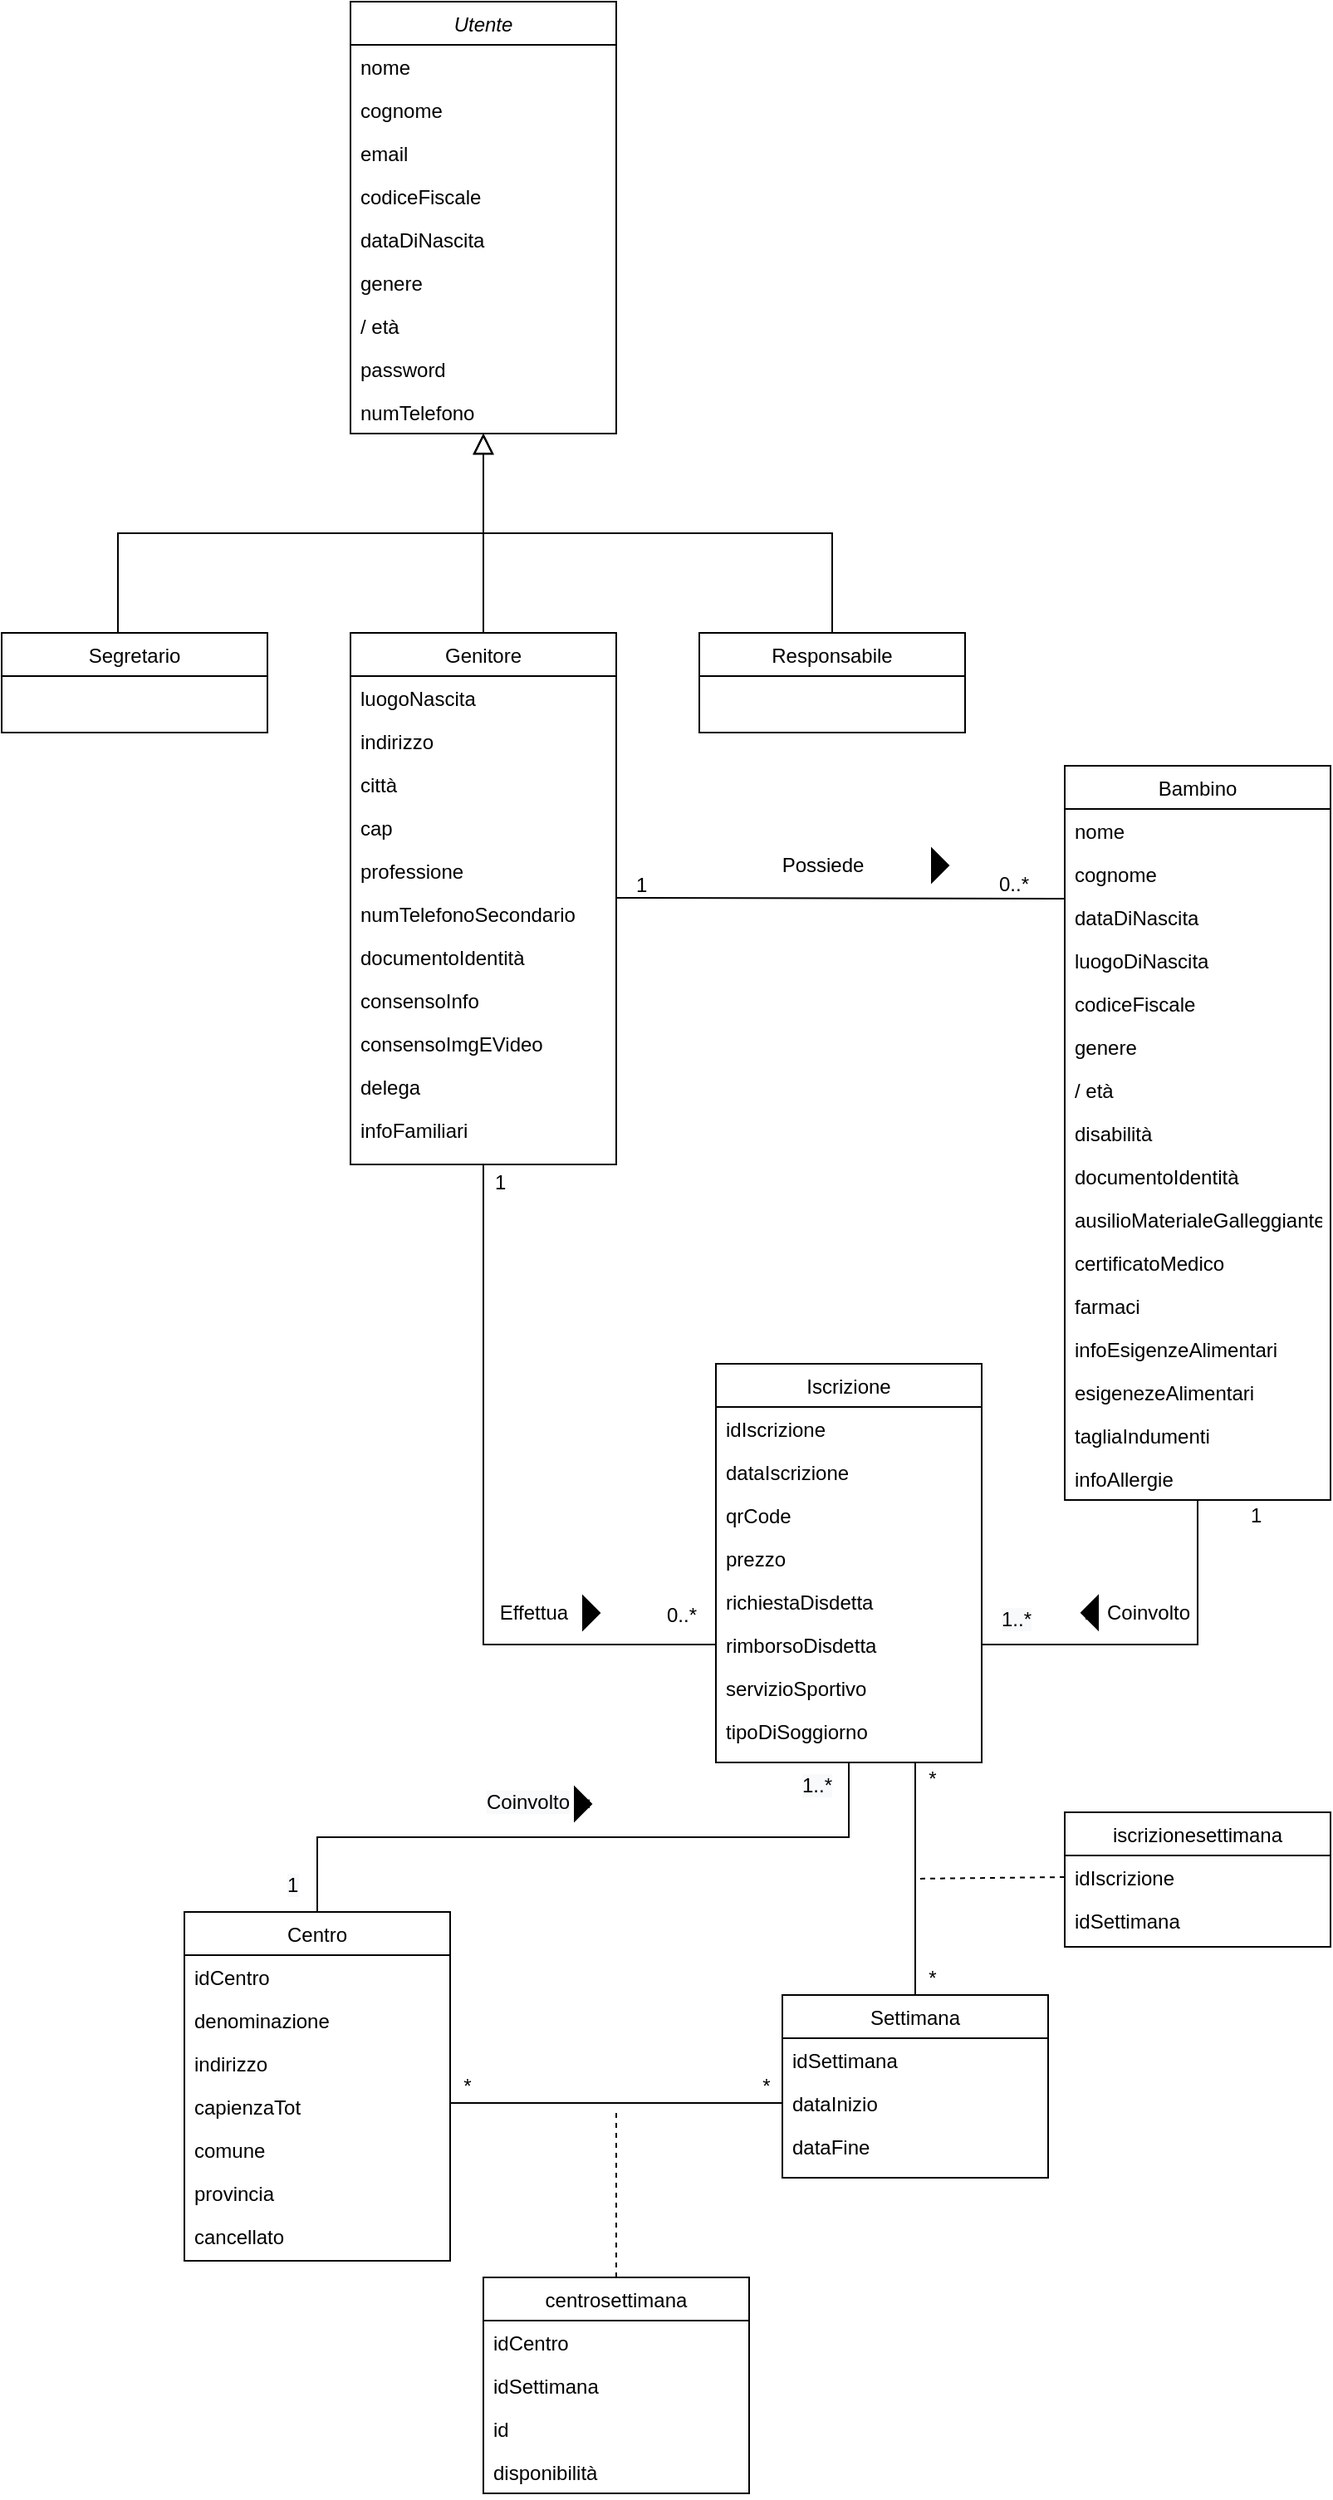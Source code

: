 <mxfile version="20.0.1" type="device"><diagram id="C5RBs43oDa-KdzZeNtuy" name="Page-1"><mxGraphModel dx="2043" dy="1778" grid="1" gridSize="10" guides="1" tooltips="1" connect="1" arrows="1" fold="1" page="1" pageScale="1" pageWidth="827" pageHeight="1169" math="0" shadow="0"><root><mxCell id="WIyWlLk6GJQsqaUBKTNV-0"/><mxCell id="WIyWlLk6GJQsqaUBKTNV-1" parent="WIyWlLk6GJQsqaUBKTNV-0"/><mxCell id="zkfFHV4jXpPFQw0GAbJ--0" value="Utente" style="swimlane;fontStyle=2;align=center;verticalAlign=top;childLayout=stackLayout;horizontal=1;startSize=26;horizontalStack=0;resizeParent=1;resizeLast=0;collapsible=1;marginBottom=0;rounded=0;shadow=0;strokeWidth=1;" parent="WIyWlLk6GJQsqaUBKTNV-1" vertex="1"><mxGeometry x="-600" y="-1150" width="160" height="260" as="geometry"><mxRectangle x="230" y="140" width="160" height="26" as="alternateBounds"/></mxGeometry></mxCell><mxCell id="zkfFHV4jXpPFQw0GAbJ--1" value="nome" style="text;align=left;verticalAlign=top;spacingLeft=4;spacingRight=4;overflow=hidden;rotatable=0;points=[[0,0.5],[1,0.5]];portConstraint=eastwest;" parent="zkfFHV4jXpPFQw0GAbJ--0" vertex="1"><mxGeometry y="26" width="160" height="26" as="geometry"/></mxCell><mxCell id="zkfFHV4jXpPFQw0GAbJ--2" value="cognome" style="text;align=left;verticalAlign=top;spacingLeft=4;spacingRight=4;overflow=hidden;rotatable=0;points=[[0,0.5],[1,0.5]];portConstraint=eastwest;rounded=0;shadow=0;html=0;" parent="zkfFHV4jXpPFQw0GAbJ--0" vertex="1"><mxGeometry y="52" width="160" height="26" as="geometry"/></mxCell><mxCell id="zkfFHV4jXpPFQw0GAbJ--3" value="email" style="text;align=left;verticalAlign=top;spacingLeft=4;spacingRight=4;overflow=hidden;rotatable=0;points=[[0,0.5],[1,0.5]];portConstraint=eastwest;rounded=0;shadow=0;html=0;" parent="zkfFHV4jXpPFQw0GAbJ--0" vertex="1"><mxGeometry y="78" width="160" height="26" as="geometry"/></mxCell><mxCell id="h6ax_-dcWRVt44rtGStO-0" value="codiceFiscale" style="text;align=left;verticalAlign=top;spacingLeft=4;spacingRight=4;overflow=hidden;rotatable=0;points=[[0,0.5],[1,0.5]];portConstraint=eastwest;rounded=0;shadow=0;html=0;" vertex="1" parent="zkfFHV4jXpPFQw0GAbJ--0"><mxGeometry y="104" width="160" height="26" as="geometry"/></mxCell><mxCell id="h6ax_-dcWRVt44rtGStO-1" value="dataDiNascita" style="text;align=left;verticalAlign=top;spacingLeft=4;spacingRight=4;overflow=hidden;rotatable=0;points=[[0,0.5],[1,0.5]];portConstraint=eastwest;rounded=0;shadow=0;html=0;" vertex="1" parent="zkfFHV4jXpPFQw0GAbJ--0"><mxGeometry y="130" width="160" height="26" as="geometry"/></mxCell><mxCell id="h6ax_-dcWRVt44rtGStO-2" value="genere" style="text;align=left;verticalAlign=top;spacingLeft=4;spacingRight=4;overflow=hidden;rotatable=0;points=[[0,0.5],[1,0.5]];portConstraint=eastwest;rounded=0;shadow=0;html=0;" vertex="1" parent="zkfFHV4jXpPFQw0GAbJ--0"><mxGeometry y="156" width="160" height="26" as="geometry"/></mxCell><mxCell id="h6ax_-dcWRVt44rtGStO-3" value="/ età" style="text;align=left;verticalAlign=top;spacingLeft=4;spacingRight=4;overflow=hidden;rotatable=0;points=[[0,0.5],[1,0.5]];portConstraint=eastwest;rounded=0;shadow=0;html=0;" vertex="1" parent="zkfFHV4jXpPFQw0GAbJ--0"><mxGeometry y="182" width="160" height="26" as="geometry"/></mxCell><mxCell id="h6ax_-dcWRVt44rtGStO-4" value="password" style="text;align=left;verticalAlign=top;spacingLeft=4;spacingRight=4;overflow=hidden;rotatable=0;points=[[0,0.5],[1,0.5]];portConstraint=eastwest;rounded=0;shadow=0;html=0;" vertex="1" parent="zkfFHV4jXpPFQw0GAbJ--0"><mxGeometry y="208" width="160" height="26" as="geometry"/></mxCell><mxCell id="h6ax_-dcWRVt44rtGStO-5" value="numTelefono" style="text;align=left;verticalAlign=top;spacingLeft=4;spacingRight=4;overflow=hidden;rotatable=0;points=[[0,0.5],[1,0.5]];portConstraint=eastwest;rounded=0;shadow=0;html=0;" vertex="1" parent="zkfFHV4jXpPFQw0GAbJ--0"><mxGeometry y="234" width="160" height="26" as="geometry"/></mxCell><mxCell id="zkfFHV4jXpPFQw0GAbJ--6" value="Genitore" style="swimlane;fontStyle=0;align=center;verticalAlign=top;childLayout=stackLayout;horizontal=1;startSize=26;horizontalStack=0;resizeParent=1;resizeLast=0;collapsible=1;marginBottom=0;rounded=0;shadow=0;strokeWidth=1;" parent="WIyWlLk6GJQsqaUBKTNV-1" vertex="1"><mxGeometry x="-600" y="-770" width="160" height="320" as="geometry"><mxRectangle x="130" y="380" width="160" height="26" as="alternateBounds"/></mxGeometry></mxCell><mxCell id="zkfFHV4jXpPFQw0GAbJ--7" value="luogoNascita" style="text;align=left;verticalAlign=top;spacingLeft=4;spacingRight=4;overflow=hidden;rotatable=0;points=[[0,0.5],[1,0.5]];portConstraint=eastwest;" parent="zkfFHV4jXpPFQw0GAbJ--6" vertex="1"><mxGeometry y="26" width="160" height="26" as="geometry"/></mxCell><mxCell id="zkfFHV4jXpPFQw0GAbJ--8" value="indirizzo" style="text;align=left;verticalAlign=top;spacingLeft=4;spacingRight=4;overflow=hidden;rotatable=0;points=[[0,0.5],[1,0.5]];portConstraint=eastwest;rounded=0;shadow=0;html=0;" parent="zkfFHV4jXpPFQw0GAbJ--6" vertex="1"><mxGeometry y="52" width="160" height="26" as="geometry"/></mxCell><mxCell id="h6ax_-dcWRVt44rtGStO-10" value="città" style="text;align=left;verticalAlign=top;spacingLeft=4;spacingRight=4;overflow=hidden;rotatable=0;points=[[0,0.5],[1,0.5]];portConstraint=eastwest;rounded=0;shadow=0;html=0;" vertex="1" parent="zkfFHV4jXpPFQw0GAbJ--6"><mxGeometry y="78" width="160" height="26" as="geometry"/></mxCell><mxCell id="h6ax_-dcWRVt44rtGStO-12" value="cap" style="text;align=left;verticalAlign=top;spacingLeft=4;spacingRight=4;overflow=hidden;rotatable=0;points=[[0,0.5],[1,0.5]];portConstraint=eastwest;rounded=0;shadow=0;html=0;" vertex="1" parent="zkfFHV4jXpPFQw0GAbJ--6"><mxGeometry y="104" width="160" height="26" as="geometry"/></mxCell><mxCell id="h6ax_-dcWRVt44rtGStO-13" value="professione" style="text;align=left;verticalAlign=top;spacingLeft=4;spacingRight=4;overflow=hidden;rotatable=0;points=[[0,0.5],[1,0.5]];portConstraint=eastwest;rounded=0;shadow=0;html=0;" vertex="1" parent="zkfFHV4jXpPFQw0GAbJ--6"><mxGeometry y="130" width="160" height="26" as="geometry"/></mxCell><mxCell id="h6ax_-dcWRVt44rtGStO-14" value="numTelefonoSecondario" style="text;align=left;verticalAlign=top;spacingLeft=4;spacingRight=4;overflow=hidden;rotatable=0;points=[[0,0.5],[1,0.5]];portConstraint=eastwest;rounded=0;shadow=0;html=0;" vertex="1" parent="zkfFHV4jXpPFQw0GAbJ--6"><mxGeometry y="156" width="160" height="26" as="geometry"/></mxCell><mxCell id="h6ax_-dcWRVt44rtGStO-15" value="documentoIdentità" style="text;align=left;verticalAlign=top;spacingLeft=4;spacingRight=4;overflow=hidden;rotatable=0;points=[[0,0.5],[1,0.5]];portConstraint=eastwest;rounded=0;shadow=0;html=0;" vertex="1" parent="zkfFHV4jXpPFQw0GAbJ--6"><mxGeometry y="182" width="160" height="26" as="geometry"/></mxCell><mxCell id="h6ax_-dcWRVt44rtGStO-16" value="consensoInfo" style="text;align=left;verticalAlign=top;spacingLeft=4;spacingRight=4;overflow=hidden;rotatable=0;points=[[0,0.5],[1,0.5]];portConstraint=eastwest;rounded=0;shadow=0;html=0;" vertex="1" parent="zkfFHV4jXpPFQw0GAbJ--6"><mxGeometry y="208" width="160" height="26" as="geometry"/></mxCell><mxCell id="h6ax_-dcWRVt44rtGStO-17" value="consensoImgEVideo" style="text;align=left;verticalAlign=top;spacingLeft=4;spacingRight=4;overflow=hidden;rotatable=0;points=[[0,0.5],[1,0.5]];portConstraint=eastwest;rounded=0;shadow=0;html=0;" vertex="1" parent="zkfFHV4jXpPFQw0GAbJ--6"><mxGeometry y="234" width="160" height="26" as="geometry"/></mxCell><mxCell id="h6ax_-dcWRVt44rtGStO-18" value="delega&#10;" style="text;align=left;verticalAlign=top;spacingLeft=4;spacingRight=4;overflow=hidden;rotatable=0;points=[[0,0.5],[1,0.5]];portConstraint=eastwest;rounded=0;shadow=0;html=0;" vertex="1" parent="zkfFHV4jXpPFQw0GAbJ--6"><mxGeometry y="260" width="160" height="26" as="geometry"/></mxCell><mxCell id="h6ax_-dcWRVt44rtGStO-19" value="infoFamiliari" style="text;align=left;verticalAlign=top;spacingLeft=4;spacingRight=4;overflow=hidden;rotatable=0;points=[[0,0.5],[1,0.5]];portConstraint=eastwest;rounded=0;shadow=0;html=0;" vertex="1" parent="zkfFHV4jXpPFQw0GAbJ--6"><mxGeometry y="286" width="160" height="26" as="geometry"/></mxCell><mxCell id="zkfFHV4jXpPFQw0GAbJ--12" value="" style="endArrow=block;endSize=10;endFill=0;shadow=0;strokeWidth=1;rounded=0;edgeStyle=elbowEdgeStyle;elbow=vertical;" parent="WIyWlLk6GJQsqaUBKTNV-1" source="zkfFHV4jXpPFQw0GAbJ--6" target="zkfFHV4jXpPFQw0GAbJ--0" edge="1"><mxGeometry width="160" relative="1" as="geometry"><mxPoint x="-520" y="-927" as="sourcePoint"/><mxPoint x="-520" y="-927" as="targetPoint"/></mxGeometry></mxCell><mxCell id="zkfFHV4jXpPFQw0GAbJ--13" value="Responsabile" style="swimlane;fontStyle=0;align=center;verticalAlign=top;childLayout=stackLayout;horizontal=1;startSize=26;horizontalStack=0;resizeParent=1;resizeLast=0;collapsible=1;marginBottom=0;rounded=0;shadow=0;strokeWidth=1;" parent="WIyWlLk6GJQsqaUBKTNV-1" vertex="1"><mxGeometry x="-390" y="-770" width="160" height="60" as="geometry"><mxRectangle x="340" y="380" width="170" height="26" as="alternateBounds"/></mxGeometry></mxCell><mxCell id="zkfFHV4jXpPFQw0GAbJ--16" value="" style="endArrow=block;endSize=10;endFill=0;shadow=0;strokeWidth=1;rounded=0;edgeStyle=elbowEdgeStyle;elbow=vertical;" parent="WIyWlLk6GJQsqaUBKTNV-1" source="zkfFHV4jXpPFQw0GAbJ--13" target="zkfFHV4jXpPFQw0GAbJ--0" edge="1"><mxGeometry width="160" relative="1" as="geometry"><mxPoint x="-510" y="-757" as="sourcePoint"/><mxPoint x="-410" y="-859" as="targetPoint"/></mxGeometry></mxCell><mxCell id="h6ax_-dcWRVt44rtGStO-6" value="Segretario" style="swimlane;fontStyle=0;align=center;verticalAlign=top;childLayout=stackLayout;horizontal=1;startSize=26;horizontalStack=0;resizeParent=1;resizeLast=0;collapsible=1;marginBottom=0;rounded=0;shadow=0;strokeWidth=1;" vertex="1" parent="WIyWlLk6GJQsqaUBKTNV-1"><mxGeometry x="-810" y="-770" width="160" height="60" as="geometry"><mxRectangle x="340" y="380" width="170" height="26" as="alternateBounds"/></mxGeometry></mxCell><mxCell id="h6ax_-dcWRVt44rtGStO-9" value="" style="endArrow=block;endSize=10;endFill=0;shadow=0;strokeWidth=1;rounded=0;edgeStyle=elbowEdgeStyle;elbow=vertical;" edge="1" parent="WIyWlLk6GJQsqaUBKTNV-1"><mxGeometry width="160" relative="1" as="geometry"><mxPoint x="-740" y="-770" as="sourcePoint"/><mxPoint x="-520" y="-890" as="targetPoint"/></mxGeometry></mxCell><mxCell id="h6ax_-dcWRVt44rtGStO-20" value="Bambino" style="swimlane;fontStyle=0;align=center;verticalAlign=top;childLayout=stackLayout;horizontal=1;startSize=26;horizontalStack=0;resizeParent=1;resizeLast=0;collapsible=1;marginBottom=0;rounded=0;shadow=0;strokeWidth=1;" vertex="1" parent="WIyWlLk6GJQsqaUBKTNV-1"><mxGeometry x="-170" y="-690" width="160" height="442" as="geometry"><mxRectangle x="600" y="440" width="160" height="26" as="alternateBounds"/></mxGeometry></mxCell><mxCell id="h6ax_-dcWRVt44rtGStO-21" value="nome" style="text;align=left;verticalAlign=top;spacingLeft=4;spacingRight=4;overflow=hidden;rotatable=0;points=[[0,0.5],[1,0.5]];portConstraint=eastwest;" vertex="1" parent="h6ax_-dcWRVt44rtGStO-20"><mxGeometry y="26" width="160" height="26" as="geometry"/></mxCell><mxCell id="h6ax_-dcWRVt44rtGStO-22" value="cognome" style="text;align=left;verticalAlign=top;spacingLeft=4;spacingRight=4;overflow=hidden;rotatable=0;points=[[0,0.5],[1,0.5]];portConstraint=eastwest;rounded=0;shadow=0;html=0;" vertex="1" parent="h6ax_-dcWRVt44rtGStO-20"><mxGeometry y="52" width="160" height="26" as="geometry"/></mxCell><mxCell id="h6ax_-dcWRVt44rtGStO-23" value="dataDiNascita" style="text;align=left;verticalAlign=top;spacingLeft=4;spacingRight=4;overflow=hidden;rotatable=0;points=[[0,0.5],[1,0.5]];portConstraint=eastwest;rounded=0;shadow=0;html=0;" vertex="1" parent="h6ax_-dcWRVt44rtGStO-20"><mxGeometry y="78" width="160" height="26" as="geometry"/></mxCell><mxCell id="h6ax_-dcWRVt44rtGStO-24" value="luogoDiNascita" style="text;align=left;verticalAlign=top;spacingLeft=4;spacingRight=4;overflow=hidden;rotatable=0;points=[[0,0.5],[1,0.5]];portConstraint=eastwest;rounded=0;shadow=0;html=0;" vertex="1" parent="h6ax_-dcWRVt44rtGStO-20"><mxGeometry y="104" width="160" height="26" as="geometry"/></mxCell><mxCell id="h6ax_-dcWRVt44rtGStO-25" value="codiceFiscale" style="text;align=left;verticalAlign=top;spacingLeft=4;spacingRight=4;overflow=hidden;rotatable=0;points=[[0,0.5],[1,0.5]];portConstraint=eastwest;rounded=0;shadow=0;html=0;" vertex="1" parent="h6ax_-dcWRVt44rtGStO-20"><mxGeometry y="130" width="160" height="26" as="geometry"/></mxCell><mxCell id="h6ax_-dcWRVt44rtGStO-26" value="genere" style="text;align=left;verticalAlign=top;spacingLeft=4;spacingRight=4;overflow=hidden;rotatable=0;points=[[0,0.5],[1,0.5]];portConstraint=eastwest;rounded=0;shadow=0;html=0;" vertex="1" parent="h6ax_-dcWRVt44rtGStO-20"><mxGeometry y="156" width="160" height="26" as="geometry"/></mxCell><mxCell id="h6ax_-dcWRVt44rtGStO-27" value="/ età" style="text;align=left;verticalAlign=top;spacingLeft=4;spacingRight=4;overflow=hidden;rotatable=0;points=[[0,0.5],[1,0.5]];portConstraint=eastwest;rounded=0;shadow=0;html=0;" vertex="1" parent="h6ax_-dcWRVt44rtGStO-20"><mxGeometry y="182" width="160" height="26" as="geometry"/></mxCell><mxCell id="h6ax_-dcWRVt44rtGStO-28" value="disabilità" style="text;align=left;verticalAlign=top;spacingLeft=4;spacingRight=4;overflow=hidden;rotatable=0;points=[[0,0.5],[1,0.5]];portConstraint=eastwest;rounded=0;shadow=0;html=0;" vertex="1" parent="h6ax_-dcWRVt44rtGStO-20"><mxGeometry y="208" width="160" height="26" as="geometry"/></mxCell><mxCell id="h6ax_-dcWRVt44rtGStO-29" value="documentoIdentità" style="text;align=left;verticalAlign=top;spacingLeft=4;spacingRight=4;overflow=hidden;rotatable=0;points=[[0,0.5],[1,0.5]];portConstraint=eastwest;rounded=0;shadow=0;html=0;" vertex="1" parent="h6ax_-dcWRVt44rtGStO-20"><mxGeometry y="234" width="160" height="26" as="geometry"/></mxCell><mxCell id="h6ax_-dcWRVt44rtGStO-30" value="ausilioMaterialeGalleggiante" style="text;align=left;verticalAlign=top;spacingLeft=4;spacingRight=4;overflow=hidden;rotatable=0;points=[[0,0.5],[1,0.5]];portConstraint=eastwest;rounded=0;shadow=0;html=0;" vertex="1" parent="h6ax_-dcWRVt44rtGStO-20"><mxGeometry y="260" width="160" height="26" as="geometry"/></mxCell><mxCell id="h6ax_-dcWRVt44rtGStO-31" value="certificatoMedico" style="text;align=left;verticalAlign=top;spacingLeft=4;spacingRight=4;overflow=hidden;rotatable=0;points=[[0,0.5],[1,0.5]];portConstraint=eastwest;rounded=0;shadow=0;html=0;" vertex="1" parent="h6ax_-dcWRVt44rtGStO-20"><mxGeometry y="286" width="160" height="26" as="geometry"/></mxCell><mxCell id="h6ax_-dcWRVt44rtGStO-38" value="farmaci" style="text;align=left;verticalAlign=top;spacingLeft=4;spacingRight=4;overflow=hidden;rotatable=0;points=[[0,0.5],[1,0.5]];portConstraint=eastwest;rounded=0;shadow=0;html=0;" vertex="1" parent="h6ax_-dcWRVt44rtGStO-20"><mxGeometry y="312" width="160" height="26" as="geometry"/></mxCell><mxCell id="h6ax_-dcWRVt44rtGStO-40" value="infoEsigenzeAlimentari" style="text;align=left;verticalAlign=top;spacingLeft=4;spacingRight=4;overflow=hidden;rotatable=0;points=[[0,0.5],[1,0.5]];portConstraint=eastwest;rounded=0;shadow=0;html=0;" vertex="1" parent="h6ax_-dcWRVt44rtGStO-20"><mxGeometry y="338" width="160" height="26" as="geometry"/></mxCell><mxCell id="h6ax_-dcWRVt44rtGStO-41" value="esigenezeAlimentari" style="text;align=left;verticalAlign=top;spacingLeft=4;spacingRight=4;overflow=hidden;rotatable=0;points=[[0,0.5],[1,0.5]];portConstraint=eastwest;rounded=0;shadow=0;html=0;" vertex="1" parent="h6ax_-dcWRVt44rtGStO-20"><mxGeometry y="364" width="160" height="26" as="geometry"/></mxCell><mxCell id="h6ax_-dcWRVt44rtGStO-42" value="tagliaIndumenti" style="text;align=left;verticalAlign=top;spacingLeft=4;spacingRight=4;overflow=hidden;rotatable=0;points=[[0,0.5],[1,0.5]];portConstraint=eastwest;rounded=0;shadow=0;html=0;" vertex="1" parent="h6ax_-dcWRVt44rtGStO-20"><mxGeometry y="390" width="160" height="26" as="geometry"/></mxCell><mxCell id="h6ax_-dcWRVt44rtGStO-43" value="infoAllergie" style="text;align=left;verticalAlign=top;spacingLeft=4;spacingRight=4;overflow=hidden;rotatable=0;points=[[0,0.5],[1,0.5]];portConstraint=eastwest;rounded=0;shadow=0;html=0;" vertex="1" parent="h6ax_-dcWRVt44rtGStO-20"><mxGeometry y="416" width="160" height="26" as="geometry"/></mxCell><mxCell id="h6ax_-dcWRVt44rtGStO-32" value="" style="endArrow=none;shadow=0;strokeWidth=1;rounded=0;endFill=0;elbow=vertical;" edge="1" parent="WIyWlLk6GJQsqaUBKTNV-1"><mxGeometry x="0.5" y="41" relative="1" as="geometry"><mxPoint x="-440" y="-610.5" as="sourcePoint"/><mxPoint x="-170" y="-610" as="targetPoint"/><mxPoint x="-40" y="32" as="offset"/></mxGeometry></mxCell><mxCell id="h6ax_-dcWRVt44rtGStO-33" value="1" style="resizable=0;align=left;verticalAlign=bottom;labelBackgroundColor=none;fontSize=12;" connectable="0" vertex="1" parent="h6ax_-dcWRVt44rtGStO-32"><mxGeometry x="-1" relative="1" as="geometry"><mxPoint x="10" y="1" as="offset"/></mxGeometry></mxCell><mxCell id="h6ax_-dcWRVt44rtGStO-34" value="0..*" style="resizable=0;align=right;verticalAlign=bottom;labelBackgroundColor=none;fontSize=12;" connectable="0" vertex="1" parent="h6ax_-dcWRVt44rtGStO-32"><mxGeometry x="1" relative="1" as="geometry"><mxPoint x="-20" as="offset"/></mxGeometry></mxCell><mxCell id="h6ax_-dcWRVt44rtGStO-35" value="Possiede" style="text;html=1;resizable=0;points=[];;align=center;verticalAlign=middle;labelBackgroundColor=none;rounded=0;shadow=0;strokeWidth=1;fontSize=12;" vertex="1" connectable="0" parent="h6ax_-dcWRVt44rtGStO-32"><mxGeometry x="0.5" y="49" relative="1" as="geometry"><mxPoint x="-79" y="29" as="offset"/></mxGeometry></mxCell><mxCell id="h6ax_-dcWRVt44rtGStO-36" value="" style="triangle;whiteSpace=wrap;html=1;fillColor=#000000;" vertex="1" parent="WIyWlLk6GJQsqaUBKTNV-1"><mxGeometry x="-250" y="-640" width="10" height="20" as="geometry"/></mxCell><mxCell id="h6ax_-dcWRVt44rtGStO-46" value="Iscrizione" style="swimlane;fontStyle=0;align=center;verticalAlign=top;childLayout=stackLayout;horizontal=1;startSize=26;horizontalStack=0;resizeParent=1;resizeLast=0;collapsible=1;marginBottom=0;rounded=0;shadow=0;strokeWidth=1;" vertex="1" parent="WIyWlLk6GJQsqaUBKTNV-1"><mxGeometry x="-380" y="-330" width="160" height="240" as="geometry"><mxRectangle x="130" y="380" width="160" height="26" as="alternateBounds"/></mxGeometry></mxCell><mxCell id="h6ax_-dcWRVt44rtGStO-47" value="idIscrizione" style="text;align=left;verticalAlign=top;spacingLeft=4;spacingRight=4;overflow=hidden;rotatable=0;points=[[0,0.5],[1,0.5]];portConstraint=eastwest;" vertex="1" parent="h6ax_-dcWRVt44rtGStO-46"><mxGeometry y="26" width="160" height="26" as="geometry"/></mxCell><mxCell id="h6ax_-dcWRVt44rtGStO-48" value="dataIscrizione" style="text;align=left;verticalAlign=top;spacingLeft=4;spacingRight=4;overflow=hidden;rotatable=0;points=[[0,0.5],[1,0.5]];portConstraint=eastwest;rounded=0;shadow=0;html=0;" vertex="1" parent="h6ax_-dcWRVt44rtGStO-46"><mxGeometry y="52" width="160" height="26" as="geometry"/></mxCell><mxCell id="h6ax_-dcWRVt44rtGStO-49" value="qrCode" style="text;align=left;verticalAlign=top;spacingLeft=4;spacingRight=4;overflow=hidden;rotatable=0;points=[[0,0.5],[1,0.5]];portConstraint=eastwest;rounded=0;shadow=0;html=0;" vertex="1" parent="h6ax_-dcWRVt44rtGStO-46"><mxGeometry y="78" width="160" height="26" as="geometry"/></mxCell><mxCell id="h6ax_-dcWRVt44rtGStO-50" value="prezzo" style="text;align=left;verticalAlign=top;spacingLeft=4;spacingRight=4;overflow=hidden;rotatable=0;points=[[0,0.5],[1,0.5]];portConstraint=eastwest;rounded=0;shadow=0;html=0;" vertex="1" parent="h6ax_-dcWRVt44rtGStO-46"><mxGeometry y="104" width="160" height="26" as="geometry"/></mxCell><mxCell id="h6ax_-dcWRVt44rtGStO-51" value="richiestaDisdetta" style="text;align=left;verticalAlign=top;spacingLeft=4;spacingRight=4;overflow=hidden;rotatable=0;points=[[0,0.5],[1,0.5]];portConstraint=eastwest;rounded=0;shadow=0;html=0;" vertex="1" parent="h6ax_-dcWRVt44rtGStO-46"><mxGeometry y="130" width="160" height="26" as="geometry"/></mxCell><mxCell id="h6ax_-dcWRVt44rtGStO-52" value="rimborsoDisdetta" style="text;align=left;verticalAlign=top;spacingLeft=4;spacingRight=4;overflow=hidden;rotatable=0;points=[[0,0.5],[1,0.5]];portConstraint=eastwest;rounded=0;shadow=0;html=0;" vertex="1" parent="h6ax_-dcWRVt44rtGStO-46"><mxGeometry y="156" width="160" height="26" as="geometry"/></mxCell><mxCell id="h6ax_-dcWRVt44rtGStO-53" value="servizioSportivo" style="text;align=left;verticalAlign=top;spacingLeft=4;spacingRight=4;overflow=hidden;rotatable=0;points=[[0,0.5],[1,0.5]];portConstraint=eastwest;rounded=0;shadow=0;html=0;" vertex="1" parent="h6ax_-dcWRVt44rtGStO-46"><mxGeometry y="182" width="160" height="26" as="geometry"/></mxCell><mxCell id="h6ax_-dcWRVt44rtGStO-54" value="tipoDiSoggiorno" style="text;align=left;verticalAlign=top;spacingLeft=4;spacingRight=4;overflow=hidden;rotatable=0;points=[[0,0.5],[1,0.5]];portConstraint=eastwest;rounded=0;shadow=0;html=0;" vertex="1" parent="h6ax_-dcWRVt44rtGStO-46"><mxGeometry y="208" width="160" height="26" as="geometry"/></mxCell><mxCell id="h6ax_-dcWRVt44rtGStO-58" value="" style="endArrow=none;html=1;rounded=0;exitX=0.5;exitY=1;exitDx=0;exitDy=0;entryX=0;entryY=0.5;entryDx=0;entryDy=0;edgeStyle=orthogonalEdgeStyle;" edge="1" parent="WIyWlLk6GJQsqaUBKTNV-1" source="zkfFHV4jXpPFQw0GAbJ--6" target="h6ax_-dcWRVt44rtGStO-52"><mxGeometry width="50" height="50" relative="1" as="geometry"><mxPoint x="-390" y="-380" as="sourcePoint"/><mxPoint x="-440" y="-170" as="targetPoint"/></mxGeometry></mxCell><mxCell id="h6ax_-dcWRVt44rtGStO-59" value="1" style="resizable=0;align=left;verticalAlign=bottom;labelBackgroundColor=none;fontSize=12;" connectable="0" vertex="1" parent="WIyWlLk6GJQsqaUBKTNV-1"><mxGeometry x="-420" y="-599.5" as="geometry"><mxPoint x="-95" y="169" as="offset"/></mxGeometry></mxCell><mxCell id="h6ax_-dcWRVt44rtGStO-60" value="0..*" style="resizable=0;align=right;verticalAlign=bottom;labelBackgroundColor=none;fontSize=12;" connectable="0" vertex="1" parent="WIyWlLk6GJQsqaUBKTNV-1"><mxGeometry x="-390.0" y="-170.0" as="geometry"/></mxCell><mxCell id="h6ax_-dcWRVt44rtGStO-61" value="Effettua" style="text;html=1;resizable=0;points=[];;align=center;verticalAlign=middle;labelBackgroundColor=none;rounded=0;shadow=0;strokeWidth=1;fontSize=12;" vertex="1" connectable="0" parent="WIyWlLk6GJQsqaUBKTNV-1"><mxGeometry x="-490.004" y="-180.005" as="geometry"/></mxCell><mxCell id="h6ax_-dcWRVt44rtGStO-62" value="" style="triangle;whiteSpace=wrap;html=1;fillColor=#000000;" vertex="1" parent="WIyWlLk6GJQsqaUBKTNV-1"><mxGeometry x="-460" y="-190" width="10" height="20" as="geometry"/></mxCell><mxCell id="h6ax_-dcWRVt44rtGStO-64" value="" style="endArrow=none;html=1;rounded=0;exitX=0.5;exitY=1;exitDx=0;exitDy=0;exitPerimeter=0;entryX=1;entryY=0.5;entryDx=0;entryDy=0;edgeStyle=orthogonalEdgeStyle;" edge="1" parent="WIyWlLk6GJQsqaUBKTNV-1" source="h6ax_-dcWRVt44rtGStO-43" target="h6ax_-dcWRVt44rtGStO-52"><mxGeometry width="50" height="50" relative="1" as="geometry"><mxPoint x="-140" y="-330" as="sourcePoint"/><mxPoint x="-200" y="-50" as="targetPoint"/></mxGeometry></mxCell><mxCell id="h6ax_-dcWRVt44rtGStO-65" value="Coinvolto" style="text;html=1;resizable=0;points=[];;align=center;verticalAlign=middle;labelBackgroundColor=none;rounded=0;shadow=0;strokeWidth=1;fontSize=12;" vertex="1" connectable="0" parent="WIyWlLk6GJQsqaUBKTNV-1"><mxGeometry x="-120.004" y="-180.125" as="geometry"/></mxCell><mxCell id="h6ax_-dcWRVt44rtGStO-66" value="&lt;span style=&quot;text-align: left;&quot;&gt;1&lt;/span&gt;" style="triangle;whiteSpace=wrap;html=1;fillColor=#000000;direction=west;" vertex="1" parent="WIyWlLk6GJQsqaUBKTNV-1"><mxGeometry x="-160" y="-190.12" width="10" height="20" as="geometry"/></mxCell><mxCell id="h6ax_-dcWRVt44rtGStO-67" value="1" style="resizable=0;align=left;verticalAlign=bottom;labelBackgroundColor=none;fontSize=12;" connectable="0" vertex="1" parent="WIyWlLk6GJQsqaUBKTNV-1"><mxGeometry x="-60" y="-230" as="geometry"/></mxCell><mxCell id="h6ax_-dcWRVt44rtGStO-68" value="&lt;span style=&quot;color: rgb(0, 0, 0); font-family: Helvetica; font-size: 12px; font-style: normal; font-variant-ligatures: normal; font-variant-caps: normal; font-weight: 400; letter-spacing: normal; orphans: 2; text-align: right; text-indent: 0px; text-transform: none; widows: 2; word-spacing: 0px; -webkit-text-stroke-width: 0px; background-color: rgb(248, 249, 250); text-decoration-thickness: initial; text-decoration-style: initial; text-decoration-color: initial; float: none; display: inline !important;&quot;&gt;1..*&lt;/span&gt;" style="text;whiteSpace=wrap;html=1;" vertex="1" parent="WIyWlLk6GJQsqaUBKTNV-1"><mxGeometry x="-210" y="-190.12" width="40" height="30" as="geometry"/></mxCell><mxCell id="h6ax_-dcWRVt44rtGStO-69" value="Centro" style="swimlane;fontStyle=0;align=center;verticalAlign=top;childLayout=stackLayout;horizontal=1;startSize=26;horizontalStack=0;resizeParent=1;resizeLast=0;collapsible=1;marginBottom=0;rounded=0;shadow=0;strokeWidth=1;" vertex="1" parent="WIyWlLk6GJQsqaUBKTNV-1"><mxGeometry x="-700" width="160" height="210" as="geometry"><mxRectangle x="130" y="380" width="160" height="26" as="alternateBounds"/></mxGeometry></mxCell><mxCell id="h6ax_-dcWRVt44rtGStO-70" value="idCentro" style="text;align=left;verticalAlign=top;spacingLeft=4;spacingRight=4;overflow=hidden;rotatable=0;points=[[0,0.5],[1,0.5]];portConstraint=eastwest;" vertex="1" parent="h6ax_-dcWRVt44rtGStO-69"><mxGeometry y="26" width="160" height="26" as="geometry"/></mxCell><mxCell id="h6ax_-dcWRVt44rtGStO-71" value="denominazione" style="text;align=left;verticalAlign=top;spacingLeft=4;spacingRight=4;overflow=hidden;rotatable=0;points=[[0,0.5],[1,0.5]];portConstraint=eastwest;rounded=0;shadow=0;html=0;" vertex="1" parent="h6ax_-dcWRVt44rtGStO-69"><mxGeometry y="52" width="160" height="26" as="geometry"/></mxCell><mxCell id="h6ax_-dcWRVt44rtGStO-72" value="indirizzo" style="text;align=left;verticalAlign=top;spacingLeft=4;spacingRight=4;overflow=hidden;rotatable=0;points=[[0,0.5],[1,0.5]];portConstraint=eastwest;rounded=0;shadow=0;html=0;" vertex="1" parent="h6ax_-dcWRVt44rtGStO-69"><mxGeometry y="78" width="160" height="26" as="geometry"/></mxCell><mxCell id="h6ax_-dcWRVt44rtGStO-73" value="capienzaTot" style="text;align=left;verticalAlign=top;spacingLeft=4;spacingRight=4;overflow=hidden;rotatable=0;points=[[0,0.5],[1,0.5]];portConstraint=eastwest;rounded=0;shadow=0;html=0;" vertex="1" parent="h6ax_-dcWRVt44rtGStO-69"><mxGeometry y="104" width="160" height="26" as="geometry"/></mxCell><mxCell id="h6ax_-dcWRVt44rtGStO-74" value="comune" style="text;align=left;verticalAlign=top;spacingLeft=4;spacingRight=4;overflow=hidden;rotatable=0;points=[[0,0.5],[1,0.5]];portConstraint=eastwest;rounded=0;shadow=0;html=0;" vertex="1" parent="h6ax_-dcWRVt44rtGStO-69"><mxGeometry y="130" width="160" height="26" as="geometry"/></mxCell><mxCell id="h6ax_-dcWRVt44rtGStO-75" value="provincia" style="text;align=left;verticalAlign=top;spacingLeft=4;spacingRight=4;overflow=hidden;rotatable=0;points=[[0,0.5],[1,0.5]];portConstraint=eastwest;rounded=0;shadow=0;html=0;" vertex="1" parent="h6ax_-dcWRVt44rtGStO-69"><mxGeometry y="156" width="160" height="26" as="geometry"/></mxCell><mxCell id="h6ax_-dcWRVt44rtGStO-76" value="cancellato" style="text;align=left;verticalAlign=top;spacingLeft=4;spacingRight=4;overflow=hidden;rotatable=0;points=[[0,0.5],[1,0.5]];portConstraint=eastwest;rounded=0;shadow=0;html=0;" vertex="1" parent="h6ax_-dcWRVt44rtGStO-69"><mxGeometry y="182" width="160" height="26" as="geometry"/></mxCell><mxCell id="h6ax_-dcWRVt44rtGStO-78" value="Settimana" style="swimlane;fontStyle=0;align=center;verticalAlign=top;childLayout=stackLayout;horizontal=1;startSize=26;horizontalStack=0;resizeParent=1;resizeLast=0;collapsible=1;marginBottom=0;rounded=0;shadow=0;strokeWidth=1;" vertex="1" parent="WIyWlLk6GJQsqaUBKTNV-1"><mxGeometry x="-340" y="50" width="160" height="110" as="geometry"><mxRectangle x="130" y="380" width="160" height="26" as="alternateBounds"/></mxGeometry></mxCell><mxCell id="h6ax_-dcWRVt44rtGStO-79" value="idSettimana" style="text;align=left;verticalAlign=top;spacingLeft=4;spacingRight=4;overflow=hidden;rotatable=0;points=[[0,0.5],[1,0.5]];portConstraint=eastwest;" vertex="1" parent="h6ax_-dcWRVt44rtGStO-78"><mxGeometry y="26" width="160" height="26" as="geometry"/></mxCell><mxCell id="h6ax_-dcWRVt44rtGStO-80" value="dataInizio" style="text;align=left;verticalAlign=top;spacingLeft=4;spacingRight=4;overflow=hidden;rotatable=0;points=[[0,0.5],[1,0.5]];portConstraint=eastwest;rounded=0;shadow=0;html=0;" vertex="1" parent="h6ax_-dcWRVt44rtGStO-78"><mxGeometry y="52" width="160" height="26" as="geometry"/></mxCell><mxCell id="h6ax_-dcWRVt44rtGStO-81" value="dataFine" style="text;align=left;verticalAlign=top;spacingLeft=4;spacingRight=4;overflow=hidden;rotatable=0;points=[[0,0.5],[1,0.5]];portConstraint=eastwest;rounded=0;shadow=0;html=0;" vertex="1" parent="h6ax_-dcWRVt44rtGStO-78"><mxGeometry y="78" width="160" height="26" as="geometry"/></mxCell><mxCell id="h6ax_-dcWRVt44rtGStO-86" value="" style="endArrow=none;html=1;rounded=0;entryX=0.75;entryY=1;entryDx=0;entryDy=0;edgeStyle=orthogonalEdgeStyle;exitX=0.5;exitY=0;exitDx=0;exitDy=0;" edge="1" parent="WIyWlLk6GJQsqaUBKTNV-1" source="h6ax_-dcWRVt44rtGStO-78" target="h6ax_-dcWRVt44rtGStO-46"><mxGeometry width="50" height="50" relative="1" as="geometry"><mxPoint x="-90" y="-40" as="sourcePoint"/><mxPoint x="-170" y="90" as="targetPoint"/><Array as="points"><mxPoint x="-260" y="10"/><mxPoint x="-260" y="10"/></Array></mxGeometry></mxCell><mxCell id="h6ax_-dcWRVt44rtGStO-87" value="" style="endArrow=none;dashed=1;html=1;rounded=0;exitX=0;exitY=0.5;exitDx=0;exitDy=0;" edge="1" parent="WIyWlLk6GJQsqaUBKTNV-1" source="h6ax_-dcWRVt44rtGStO-89"><mxGeometry width="50" height="50" relative="1" as="geometry"><mxPoint x="-160" y="-20" as="sourcePoint"/><mxPoint x="-260" y="-20" as="targetPoint"/></mxGeometry></mxCell><mxCell id="h6ax_-dcWRVt44rtGStO-88" value="iscrizionesettimana" style="swimlane;fontStyle=0;align=center;verticalAlign=top;childLayout=stackLayout;horizontal=1;startSize=26;horizontalStack=0;resizeParent=1;resizeLast=0;collapsible=1;marginBottom=0;rounded=0;shadow=0;strokeWidth=1;" vertex="1" parent="WIyWlLk6GJQsqaUBKTNV-1"><mxGeometry x="-170" y="-60" width="160" height="81" as="geometry"><mxRectangle x="130" y="380" width="160" height="26" as="alternateBounds"/></mxGeometry></mxCell><mxCell id="h6ax_-dcWRVt44rtGStO-89" value="idIscrizione" style="text;align=left;verticalAlign=top;spacingLeft=4;spacingRight=4;overflow=hidden;rotatable=0;points=[[0,0.5],[1,0.5]];portConstraint=eastwest;" vertex="1" parent="h6ax_-dcWRVt44rtGStO-88"><mxGeometry y="26" width="160" height="26" as="geometry"/></mxCell><mxCell id="h6ax_-dcWRVt44rtGStO-92" value="idSettimana" style="text;align=left;verticalAlign=top;spacingLeft=4;spacingRight=4;overflow=hidden;rotatable=0;points=[[0,0.5],[1,0.5]];portConstraint=eastwest;" vertex="1" parent="h6ax_-dcWRVt44rtGStO-88"><mxGeometry y="52" width="160" height="26" as="geometry"/></mxCell><mxCell id="h6ax_-dcWRVt44rtGStO-93" value="*" style="text;html=1;align=center;verticalAlign=middle;resizable=0;points=[];autosize=1;strokeColor=none;fillColor=none;" vertex="1" parent="WIyWlLk6GJQsqaUBKTNV-1"><mxGeometry x="-260" y="-90" width="20" height="20" as="geometry"/></mxCell><mxCell id="h6ax_-dcWRVt44rtGStO-94" value="*" style="text;html=1;align=center;verticalAlign=middle;resizable=0;points=[];autosize=1;strokeColor=none;fillColor=none;" vertex="1" parent="WIyWlLk6GJQsqaUBKTNV-1"><mxGeometry x="-260" y="30" width="20" height="20" as="geometry"/></mxCell><mxCell id="h6ax_-dcWRVt44rtGStO-95" value="" style="endArrow=none;html=1;rounded=0;entryX=1;entryY=0.5;entryDx=0;entryDy=0;edgeStyle=orthogonalEdgeStyle;exitX=0;exitY=0.5;exitDx=0;exitDy=0;" edge="1" parent="WIyWlLk6GJQsqaUBKTNV-1" source="h6ax_-dcWRVt44rtGStO-80" target="h6ax_-dcWRVt44rtGStO-73"><mxGeometry width="50" height="50" relative="1" as="geometry"><mxPoint x="-510" y="330" as="sourcePoint"/><mxPoint x="-510" y="190" as="targetPoint"/><Array as="points"><mxPoint x="-540" y="115"/></Array></mxGeometry></mxCell><mxCell id="h6ax_-dcWRVt44rtGStO-96" value="" style="endArrow=none;dashed=1;html=1;rounded=0;" edge="1" parent="WIyWlLk6GJQsqaUBKTNV-1"><mxGeometry width="50" height="50" relative="1" as="geometry"><mxPoint x="-440" y="220" as="sourcePoint"/><mxPoint x="-440" y="120" as="targetPoint"/></mxGeometry></mxCell><mxCell id="h6ax_-dcWRVt44rtGStO-97" value="centrosettimana" style="swimlane;fontStyle=0;align=center;verticalAlign=top;childLayout=stackLayout;horizontal=1;startSize=26;horizontalStack=0;resizeParent=1;resizeLast=0;collapsible=1;marginBottom=0;rounded=0;shadow=0;strokeWidth=1;" vertex="1" parent="WIyWlLk6GJQsqaUBKTNV-1"><mxGeometry x="-520" y="220" width="160" height="130" as="geometry"><mxRectangle x="130" y="380" width="160" height="26" as="alternateBounds"/></mxGeometry></mxCell><mxCell id="h6ax_-dcWRVt44rtGStO-98" value="idCentro" style="text;align=left;verticalAlign=top;spacingLeft=4;spacingRight=4;overflow=hidden;rotatable=0;points=[[0,0.5],[1,0.5]];portConstraint=eastwest;" vertex="1" parent="h6ax_-dcWRVt44rtGStO-97"><mxGeometry y="26" width="160" height="26" as="geometry"/></mxCell><mxCell id="h6ax_-dcWRVt44rtGStO-99" value="idSettimana" style="text;align=left;verticalAlign=top;spacingLeft=4;spacingRight=4;overflow=hidden;rotatable=0;points=[[0,0.5],[1,0.5]];portConstraint=eastwest;" vertex="1" parent="h6ax_-dcWRVt44rtGStO-97"><mxGeometry y="52" width="160" height="26" as="geometry"/></mxCell><mxCell id="h6ax_-dcWRVt44rtGStO-102" value="id" style="text;align=left;verticalAlign=top;spacingLeft=4;spacingRight=4;overflow=hidden;rotatable=0;points=[[0,0.5],[1,0.5]];portConstraint=eastwest;" vertex="1" parent="h6ax_-dcWRVt44rtGStO-97"><mxGeometry y="78" width="160" height="26" as="geometry"/></mxCell><mxCell id="h6ax_-dcWRVt44rtGStO-103" value="disponibilità" style="text;align=left;verticalAlign=top;spacingLeft=4;spacingRight=4;overflow=hidden;rotatable=0;points=[[0,0.5],[1,0.5]];portConstraint=eastwest;" vertex="1" parent="h6ax_-dcWRVt44rtGStO-97"><mxGeometry y="104" width="160" height="26" as="geometry"/></mxCell><mxCell id="h6ax_-dcWRVt44rtGStO-100" value="*" style="text;html=1;align=center;verticalAlign=middle;resizable=0;points=[];autosize=1;strokeColor=none;fillColor=none;" vertex="1" parent="WIyWlLk6GJQsqaUBKTNV-1"><mxGeometry x="-540" y="95" width="20" height="20" as="geometry"/></mxCell><mxCell id="h6ax_-dcWRVt44rtGStO-101" value="*" style="text;html=1;align=center;verticalAlign=middle;resizable=0;points=[];autosize=1;strokeColor=none;fillColor=none;" vertex="1" parent="WIyWlLk6GJQsqaUBKTNV-1"><mxGeometry x="-360" y="95" width="20" height="20" as="geometry"/></mxCell><mxCell id="h6ax_-dcWRVt44rtGStO-104" value="" style="endArrow=none;html=1;rounded=0;exitX=0.5;exitY=0;exitDx=0;exitDy=0;entryX=0.5;entryY=1;entryDx=0;entryDy=0;edgeStyle=orthogonalEdgeStyle;" edge="1" parent="WIyWlLk6GJQsqaUBKTNV-1" source="h6ax_-dcWRVt44rtGStO-69" target="h6ax_-dcWRVt44rtGStO-46"><mxGeometry width="50" height="50" relative="1" as="geometry"><mxPoint x="-570" y="-79" as="sourcePoint"/><mxPoint x="-430" y="210" as="targetPoint"/></mxGeometry></mxCell><mxCell id="h6ax_-dcWRVt44rtGStO-105" value="&lt;meta charset=&quot;utf-8&quot;&gt;&lt;span style=&quot;color: rgb(0, 0, 0); font-family: Helvetica; font-size: 12px; font-style: normal; font-variant-ligatures: normal; font-variant-caps: normal; font-weight: 400; letter-spacing: normal; orphans: 2; text-align: left; text-indent: 0px; text-transform: none; widows: 2; word-spacing: 0px; -webkit-text-stroke-width: 0px; background-color: rgb(248, 249, 250); text-decoration-thickness: initial; text-decoration-style: initial; text-decoration-color: initial; float: none; display: inline !important;&quot;&gt;1&lt;/span&gt;" style="text;whiteSpace=wrap;html=1;" vertex="1" parent="WIyWlLk6GJQsqaUBKTNV-1"><mxGeometry x="-640" y="-30" width="30" height="30" as="geometry"/></mxCell><mxCell id="h6ax_-dcWRVt44rtGStO-107" value="&lt;span style=&quot;text-align: left;&quot;&gt;1&lt;/span&gt;" style="triangle;whiteSpace=wrap;html=1;fillColor=#000000;direction=south;rotation=-90;" vertex="1" parent="WIyWlLk6GJQsqaUBKTNV-1"><mxGeometry x="-470" y="-70" width="20" height="10" as="geometry"/></mxCell><mxCell id="h6ax_-dcWRVt44rtGStO-108" value="&lt;meta charset=&quot;utf-8&quot;&gt;&lt;span style=&quot;color: rgb(0, 0, 0); font-family: Helvetica; font-size: 12px; font-style: normal; font-variant-ligatures: normal; font-variant-caps: normal; font-weight: 400; letter-spacing: normal; orphans: 2; text-align: center; text-indent: 0px; text-transform: none; widows: 2; word-spacing: 0px; -webkit-text-stroke-width: 0px; background-color: rgb(248, 249, 250); text-decoration-thickness: initial; text-decoration-style: initial; text-decoration-color: initial; float: none; display: inline !important;&quot;&gt;Coinvolto&lt;/span&gt;" style="text;whiteSpace=wrap;html=1;" vertex="1" parent="WIyWlLk6GJQsqaUBKTNV-1"><mxGeometry x="-520" y="-80" width="80" height="30" as="geometry"/></mxCell><mxCell id="h6ax_-dcWRVt44rtGStO-109" value="&lt;span style=&quot;color: rgb(0, 0, 0); font-family: Helvetica; font-size: 12px; font-style: normal; font-variant-ligatures: normal; font-variant-caps: normal; font-weight: 400; letter-spacing: normal; orphans: 2; text-align: right; text-indent: 0px; text-transform: none; widows: 2; word-spacing: 0px; -webkit-text-stroke-width: 0px; background-color: rgb(248, 249, 250); text-decoration-thickness: initial; text-decoration-style: initial; text-decoration-color: initial; float: none; display: inline !important;&quot;&gt;1..*&lt;/span&gt;" style="text;whiteSpace=wrap;html=1;" vertex="1" parent="WIyWlLk6GJQsqaUBKTNV-1"><mxGeometry x="-330" y="-90" width="40" height="30" as="geometry"/></mxCell></root></mxGraphModel></diagram></mxfile>